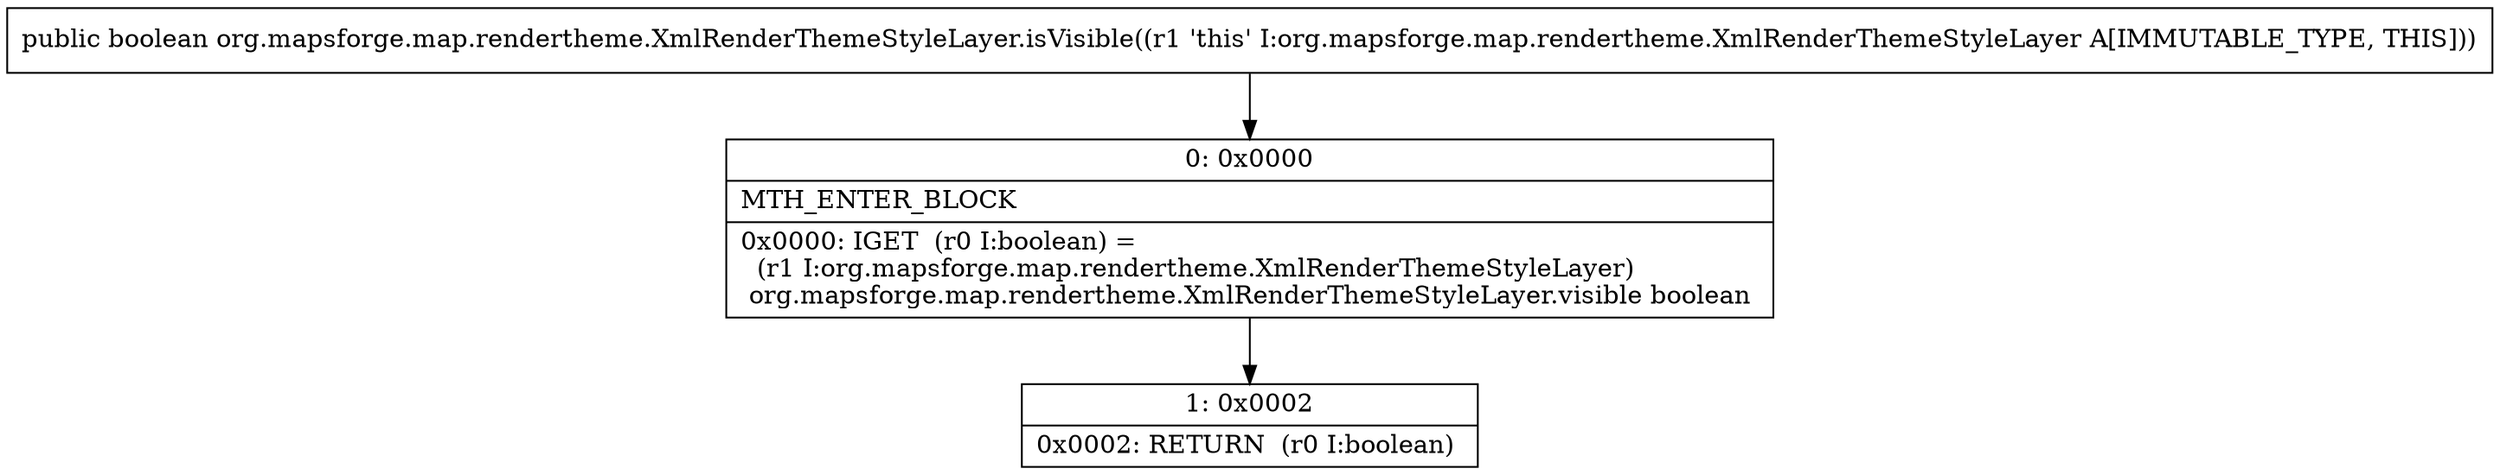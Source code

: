 digraph "CFG fororg.mapsforge.map.rendertheme.XmlRenderThemeStyleLayer.isVisible()Z" {
Node_0 [shape=record,label="{0\:\ 0x0000|MTH_ENTER_BLOCK\l|0x0000: IGET  (r0 I:boolean) = \l  (r1 I:org.mapsforge.map.rendertheme.XmlRenderThemeStyleLayer)\l org.mapsforge.map.rendertheme.XmlRenderThemeStyleLayer.visible boolean \l}"];
Node_1 [shape=record,label="{1\:\ 0x0002|0x0002: RETURN  (r0 I:boolean) \l}"];
MethodNode[shape=record,label="{public boolean org.mapsforge.map.rendertheme.XmlRenderThemeStyleLayer.isVisible((r1 'this' I:org.mapsforge.map.rendertheme.XmlRenderThemeStyleLayer A[IMMUTABLE_TYPE, THIS])) }"];
MethodNode -> Node_0;
Node_0 -> Node_1;
}

